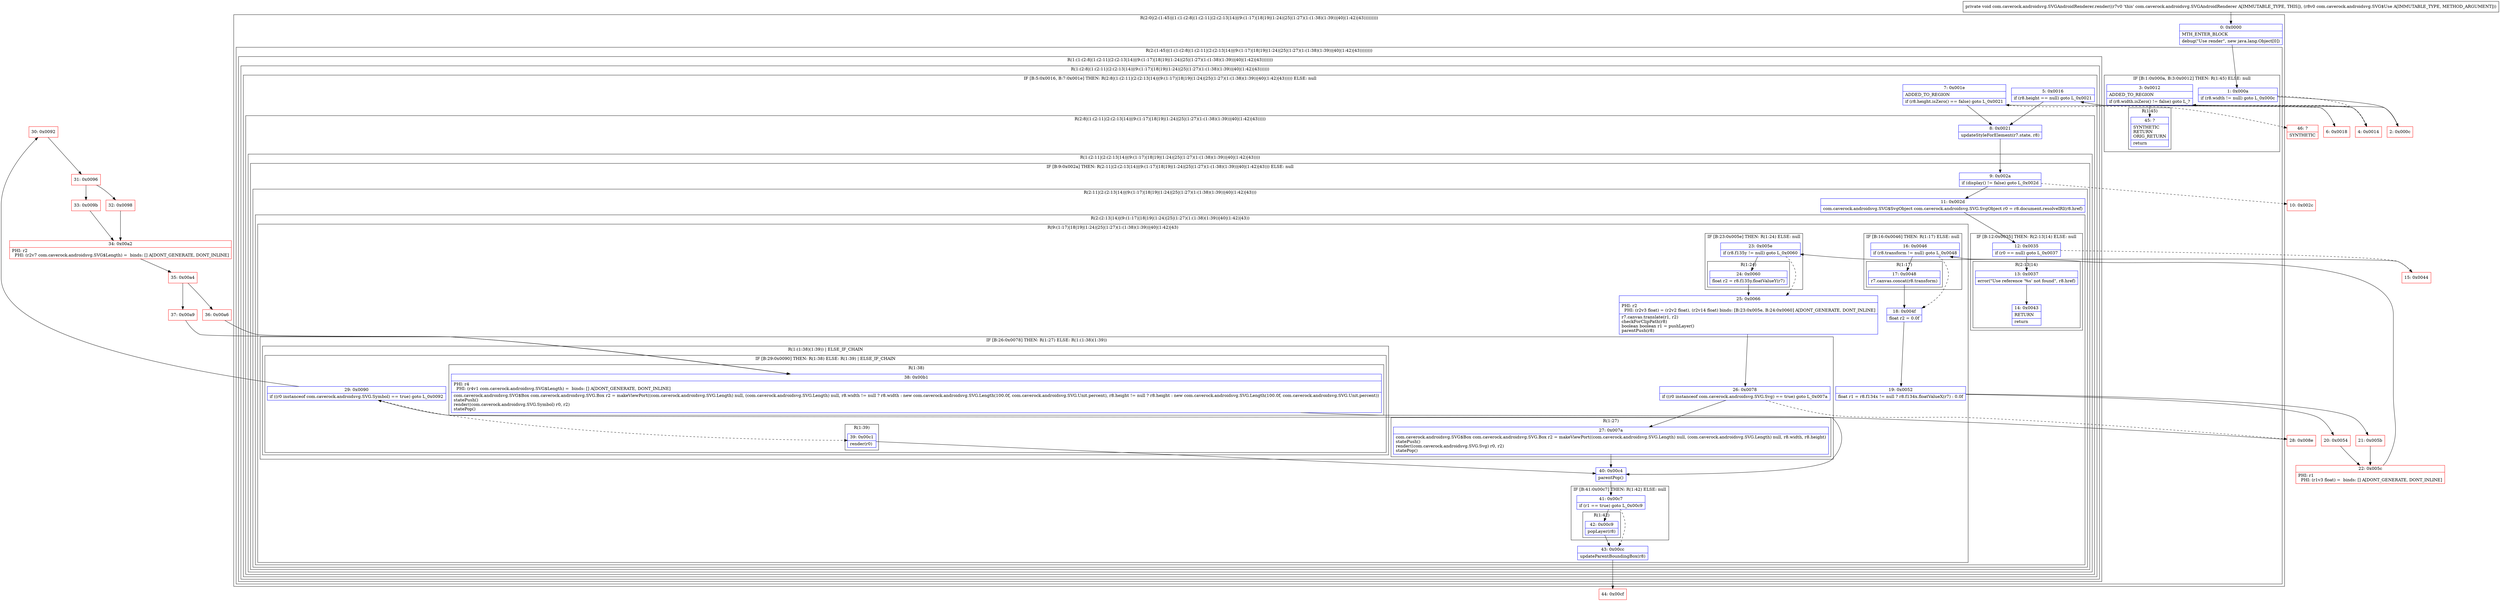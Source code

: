 digraph "CFG forcom.caverock.androidsvg.SVGAndroidRenderer.render(Lcom\/caverock\/androidsvg\/SVG$Use;)V" {
subgraph cluster_Region_1877679943 {
label = "R(2:0|(2:(1:45)|(1:(1:(2:8|(1:(2:11|(2:(2:13|14)|(9:(1:17)|18|19|(1:24)|25|(1:27)(1:(1:38)(1:39))|40|(1:42)|43)))))))))";
node [shape=record,color=blue];
Node_0 [shape=record,label="{0\:\ 0x0000|MTH_ENTER_BLOCK\l|debug(\"Use render\", new java.lang.Object[0])\l}"];
subgraph cluster_Region_1312566577 {
label = "R(2:(1:45)|(1:(1:(2:8|(1:(2:11|(2:(2:13|14)|(9:(1:17)|18|19|(1:24)|25|(1:27)(1:(1:38)(1:39))|40|(1:42)|43))))))))";
node [shape=record,color=blue];
subgraph cluster_IfRegion_1609607331 {
label = "IF [B:1:0x000a, B:3:0x0012] THEN: R(1:45) ELSE: null";
node [shape=record,color=blue];
Node_1 [shape=record,label="{1\:\ 0x000a|if (r8.width != null) goto L_0x000c\l}"];
Node_3 [shape=record,label="{3\:\ 0x0012|ADDED_TO_REGION\l|if (r8.width.isZero() != false) goto L_?\l}"];
subgraph cluster_Region_1204526187 {
label = "R(1:45)";
node [shape=record,color=blue];
Node_45 [shape=record,label="{45\:\ ?|SYNTHETIC\lRETURN\lORIG_RETURN\l|return\l}"];
}
}
subgraph cluster_Region_1886233330 {
label = "R(1:(1:(2:8|(1:(2:11|(2:(2:13|14)|(9:(1:17)|18|19|(1:24)|25|(1:27)(1:(1:38)(1:39))|40|(1:42)|43)))))))";
node [shape=record,color=blue];
subgraph cluster_Region_1595362411 {
label = "R(1:(2:8|(1:(2:11|(2:(2:13|14)|(9:(1:17)|18|19|(1:24)|25|(1:27)(1:(1:38)(1:39))|40|(1:42)|43))))))";
node [shape=record,color=blue];
subgraph cluster_IfRegion_91771546 {
label = "IF [B:5:0x0016, B:7:0x001e] THEN: R(2:8|(1:(2:11|(2:(2:13|14)|(9:(1:17)|18|19|(1:24)|25|(1:27)(1:(1:38)(1:39))|40|(1:42)|43))))) ELSE: null";
node [shape=record,color=blue];
Node_5 [shape=record,label="{5\:\ 0x0016|if (r8.height == null) goto L_0x0021\l}"];
Node_7 [shape=record,label="{7\:\ 0x001e|ADDED_TO_REGION\l|if (r8.height.isZero() == false) goto L_0x0021\l}"];
subgraph cluster_Region_508280474 {
label = "R(2:8|(1:(2:11|(2:(2:13|14)|(9:(1:17)|18|19|(1:24)|25|(1:27)(1:(1:38)(1:39))|40|(1:42)|43)))))";
node [shape=record,color=blue];
Node_8 [shape=record,label="{8\:\ 0x0021|updateStyleForElement(r7.state, r8)\l}"];
subgraph cluster_Region_61666707 {
label = "R(1:(2:11|(2:(2:13|14)|(9:(1:17)|18|19|(1:24)|25|(1:27)(1:(1:38)(1:39))|40|(1:42)|43))))";
node [shape=record,color=blue];
subgraph cluster_IfRegion_1723696537 {
label = "IF [B:9:0x002a] THEN: R(2:11|(2:(2:13|14)|(9:(1:17)|18|19|(1:24)|25|(1:27)(1:(1:38)(1:39))|40|(1:42)|43))) ELSE: null";
node [shape=record,color=blue];
Node_9 [shape=record,label="{9\:\ 0x002a|if (display() != false) goto L_0x002d\l}"];
subgraph cluster_Region_476182455 {
label = "R(2:11|(2:(2:13|14)|(9:(1:17)|18|19|(1:24)|25|(1:27)(1:(1:38)(1:39))|40|(1:42)|43)))";
node [shape=record,color=blue];
Node_11 [shape=record,label="{11\:\ 0x002d|com.caverock.androidsvg.SVG$SvgObject com.caverock.androidsvg.SVG.SvgObject r0 = r8.document.resolveIRI(r8.href)\l}"];
subgraph cluster_Region_563541846 {
label = "R(2:(2:13|14)|(9:(1:17)|18|19|(1:24)|25|(1:27)(1:(1:38)(1:39))|40|(1:42)|43))";
node [shape=record,color=blue];
subgraph cluster_IfRegion_1779544933 {
label = "IF [B:12:0x0035] THEN: R(2:13|14) ELSE: null";
node [shape=record,color=blue];
Node_12 [shape=record,label="{12\:\ 0x0035|if (r0 == null) goto L_0x0037\l}"];
subgraph cluster_Region_1651122832 {
label = "R(2:13|14)";
node [shape=record,color=blue];
Node_13 [shape=record,label="{13\:\ 0x0037|error(\"Use reference '%s' not found\", r8.href)\l}"];
Node_14 [shape=record,label="{14\:\ 0x0043|RETURN\l|return\l}"];
}
}
subgraph cluster_Region_1782911833 {
label = "R(9:(1:17)|18|19|(1:24)|25|(1:27)(1:(1:38)(1:39))|40|(1:42)|43)";
node [shape=record,color=blue];
subgraph cluster_IfRegion_109986595 {
label = "IF [B:16:0x0046] THEN: R(1:17) ELSE: null";
node [shape=record,color=blue];
Node_16 [shape=record,label="{16\:\ 0x0046|if (r8.transform != null) goto L_0x0048\l}"];
subgraph cluster_Region_202739494 {
label = "R(1:17)";
node [shape=record,color=blue];
Node_17 [shape=record,label="{17\:\ 0x0048|r7.canvas.concat(r8.transform)\l}"];
}
}
Node_18 [shape=record,label="{18\:\ 0x004f|float r2 = 0.0f\l}"];
Node_19 [shape=record,label="{19\:\ 0x0052|float r1 = r8.f134x != null ? r8.f134x.floatValueX(r7) : 0.0f\l}"];
subgraph cluster_IfRegion_447739317 {
label = "IF [B:23:0x005e] THEN: R(1:24) ELSE: null";
node [shape=record,color=blue];
Node_23 [shape=record,label="{23\:\ 0x005e|if (r8.f135y != null) goto L_0x0060\l}"];
subgraph cluster_Region_1953561655 {
label = "R(1:24)";
node [shape=record,color=blue];
Node_24 [shape=record,label="{24\:\ 0x0060|float r2 = r8.f135y.floatValueY(r7)\l}"];
}
}
Node_25 [shape=record,label="{25\:\ 0x0066|PHI: r2 \l  PHI: (r2v3 float) = (r2v2 float), (r2v14 float) binds: [B:23:0x005e, B:24:0x0060] A[DONT_GENERATE, DONT_INLINE]\l|r7.canvas.translate(r1, r2)\lcheckForClipPath(r8)\lboolean boolean r1 = pushLayer()\lparentPush(r8)\l}"];
subgraph cluster_IfRegion_1367760241 {
label = "IF [B:26:0x0078] THEN: R(1:27) ELSE: R(1:(1:38)(1:39))";
node [shape=record,color=blue];
Node_26 [shape=record,label="{26\:\ 0x0078|if ((r0 instanceof com.caverock.androidsvg.SVG.Svg) == true) goto L_0x007a\l}"];
subgraph cluster_Region_217035530 {
label = "R(1:27)";
node [shape=record,color=blue];
Node_27 [shape=record,label="{27\:\ 0x007a|com.caverock.androidsvg.SVG$Box com.caverock.androidsvg.SVG.Box r2 = makeViewPort((com.caverock.androidsvg.SVG.Length) null, (com.caverock.androidsvg.SVG.Length) null, r8.width, r8.height)\lstatePush()\lrender((com.caverock.androidsvg.SVG.Svg) r0, r2)\lstatePop()\l}"];
}
subgraph cluster_Region_702687954 {
label = "R(1:(1:38)(1:39)) | ELSE_IF_CHAIN\l";
node [shape=record,color=blue];
subgraph cluster_IfRegion_522203503 {
label = "IF [B:29:0x0090] THEN: R(1:38) ELSE: R(1:39) | ELSE_IF_CHAIN\l";
node [shape=record,color=blue];
Node_29 [shape=record,label="{29\:\ 0x0090|if ((r0 instanceof com.caverock.androidsvg.SVG.Symbol) == true) goto L_0x0092\l}"];
subgraph cluster_Region_2026713973 {
label = "R(1:38)";
node [shape=record,color=blue];
Node_38 [shape=record,label="{38\:\ 0x00b1|PHI: r4 \l  PHI: (r4v1 com.caverock.androidsvg.SVG$Length) =  binds: [] A[DONT_GENERATE, DONT_INLINE]\l|com.caverock.androidsvg.SVG$Box com.caverock.androidsvg.SVG.Box r2 = makeViewPort((com.caverock.androidsvg.SVG.Length) null, (com.caverock.androidsvg.SVG.Length) null, r8.width != null ? r8.width : new com.caverock.androidsvg.SVG.Length(100.0f, com.caverock.androidsvg.SVG.Unit.percent), r8.height != null ? r8.height : new com.caverock.androidsvg.SVG.Length(100.0f, com.caverock.androidsvg.SVG.Unit.percent))\lstatePush()\lrender((com.caverock.androidsvg.SVG.Symbol) r0, r2)\lstatePop()\l}"];
}
subgraph cluster_Region_465802440 {
label = "R(1:39)";
node [shape=record,color=blue];
Node_39 [shape=record,label="{39\:\ 0x00c1|render(r0)\l}"];
}
}
}
}
Node_40 [shape=record,label="{40\:\ 0x00c4|parentPop()\l}"];
subgraph cluster_IfRegion_1706504023 {
label = "IF [B:41:0x00c7] THEN: R(1:42) ELSE: null";
node [shape=record,color=blue];
Node_41 [shape=record,label="{41\:\ 0x00c7|if (r1 == true) goto L_0x00c9\l}"];
subgraph cluster_Region_1568793494 {
label = "R(1:42)";
node [shape=record,color=blue];
Node_42 [shape=record,label="{42\:\ 0x00c9|popLayer(r8)\l}"];
}
}
Node_43 [shape=record,label="{43\:\ 0x00cc|updateParentBoundingBox(r8)\l}"];
}
}
}
}
}
}
}
}
}
}
}
Node_2 [shape=record,color=red,label="{2\:\ 0x000c}"];
Node_4 [shape=record,color=red,label="{4\:\ 0x0014}"];
Node_6 [shape=record,color=red,label="{6\:\ 0x0018}"];
Node_10 [shape=record,color=red,label="{10\:\ 0x002c}"];
Node_15 [shape=record,color=red,label="{15\:\ 0x0044}"];
Node_20 [shape=record,color=red,label="{20\:\ 0x0054}"];
Node_21 [shape=record,color=red,label="{21\:\ 0x005b}"];
Node_22 [shape=record,color=red,label="{22\:\ 0x005c|PHI: r1 \l  PHI: (r1v3 float) =  binds: [] A[DONT_GENERATE, DONT_INLINE]\l}"];
Node_28 [shape=record,color=red,label="{28\:\ 0x008e}"];
Node_30 [shape=record,color=red,label="{30\:\ 0x0092}"];
Node_31 [shape=record,color=red,label="{31\:\ 0x0096}"];
Node_32 [shape=record,color=red,label="{32\:\ 0x0098}"];
Node_33 [shape=record,color=red,label="{33\:\ 0x009b}"];
Node_34 [shape=record,color=red,label="{34\:\ 0x00a2|PHI: r2 \l  PHI: (r2v7 com.caverock.androidsvg.SVG$Length) =  binds: [] A[DONT_GENERATE, DONT_INLINE]\l}"];
Node_35 [shape=record,color=red,label="{35\:\ 0x00a4}"];
Node_36 [shape=record,color=red,label="{36\:\ 0x00a6}"];
Node_37 [shape=record,color=red,label="{37\:\ 0x00a9}"];
Node_44 [shape=record,color=red,label="{44\:\ 0x00cf}"];
Node_46 [shape=record,color=red,label="{46\:\ ?|SYNTHETIC\l}"];
MethodNode[shape=record,label="{private void com.caverock.androidsvg.SVGAndroidRenderer.render((r7v0 'this' com.caverock.androidsvg.SVGAndroidRenderer A[IMMUTABLE_TYPE, THIS]), (r8v0 com.caverock.androidsvg.SVG$Use A[IMMUTABLE_TYPE, METHOD_ARGUMENT])) }"];
MethodNode -> Node_0;
Node_0 -> Node_1;
Node_1 -> Node_2;
Node_1 -> Node_4[style=dashed];
Node_3 -> Node_4[style=dashed];
Node_3 -> Node_45;
Node_5 -> Node_6[style=dashed];
Node_5 -> Node_8;
Node_7 -> Node_8;
Node_7 -> Node_46[style=dashed];
Node_8 -> Node_9;
Node_9 -> Node_10[style=dashed];
Node_9 -> Node_11;
Node_11 -> Node_12;
Node_12 -> Node_13;
Node_12 -> Node_15[style=dashed];
Node_13 -> Node_14;
Node_16 -> Node_17;
Node_16 -> Node_18[style=dashed];
Node_17 -> Node_18;
Node_18 -> Node_19;
Node_19 -> Node_20;
Node_19 -> Node_21;
Node_23 -> Node_24;
Node_23 -> Node_25[style=dashed];
Node_24 -> Node_25;
Node_25 -> Node_26;
Node_26 -> Node_27;
Node_26 -> Node_28[style=dashed];
Node_27 -> Node_40;
Node_29 -> Node_30;
Node_29 -> Node_39[style=dashed];
Node_38 -> Node_40;
Node_39 -> Node_40;
Node_40 -> Node_41;
Node_41 -> Node_42;
Node_41 -> Node_43[style=dashed];
Node_42 -> Node_43;
Node_43 -> Node_44;
Node_2 -> Node_3;
Node_4 -> Node_5;
Node_6 -> Node_7;
Node_15 -> Node_16;
Node_20 -> Node_22;
Node_21 -> Node_22;
Node_22 -> Node_23;
Node_28 -> Node_29;
Node_30 -> Node_31;
Node_31 -> Node_32;
Node_31 -> Node_33;
Node_32 -> Node_34;
Node_33 -> Node_34;
Node_34 -> Node_35;
Node_35 -> Node_36;
Node_35 -> Node_37;
Node_36 -> Node_38;
Node_37 -> Node_38;
}

